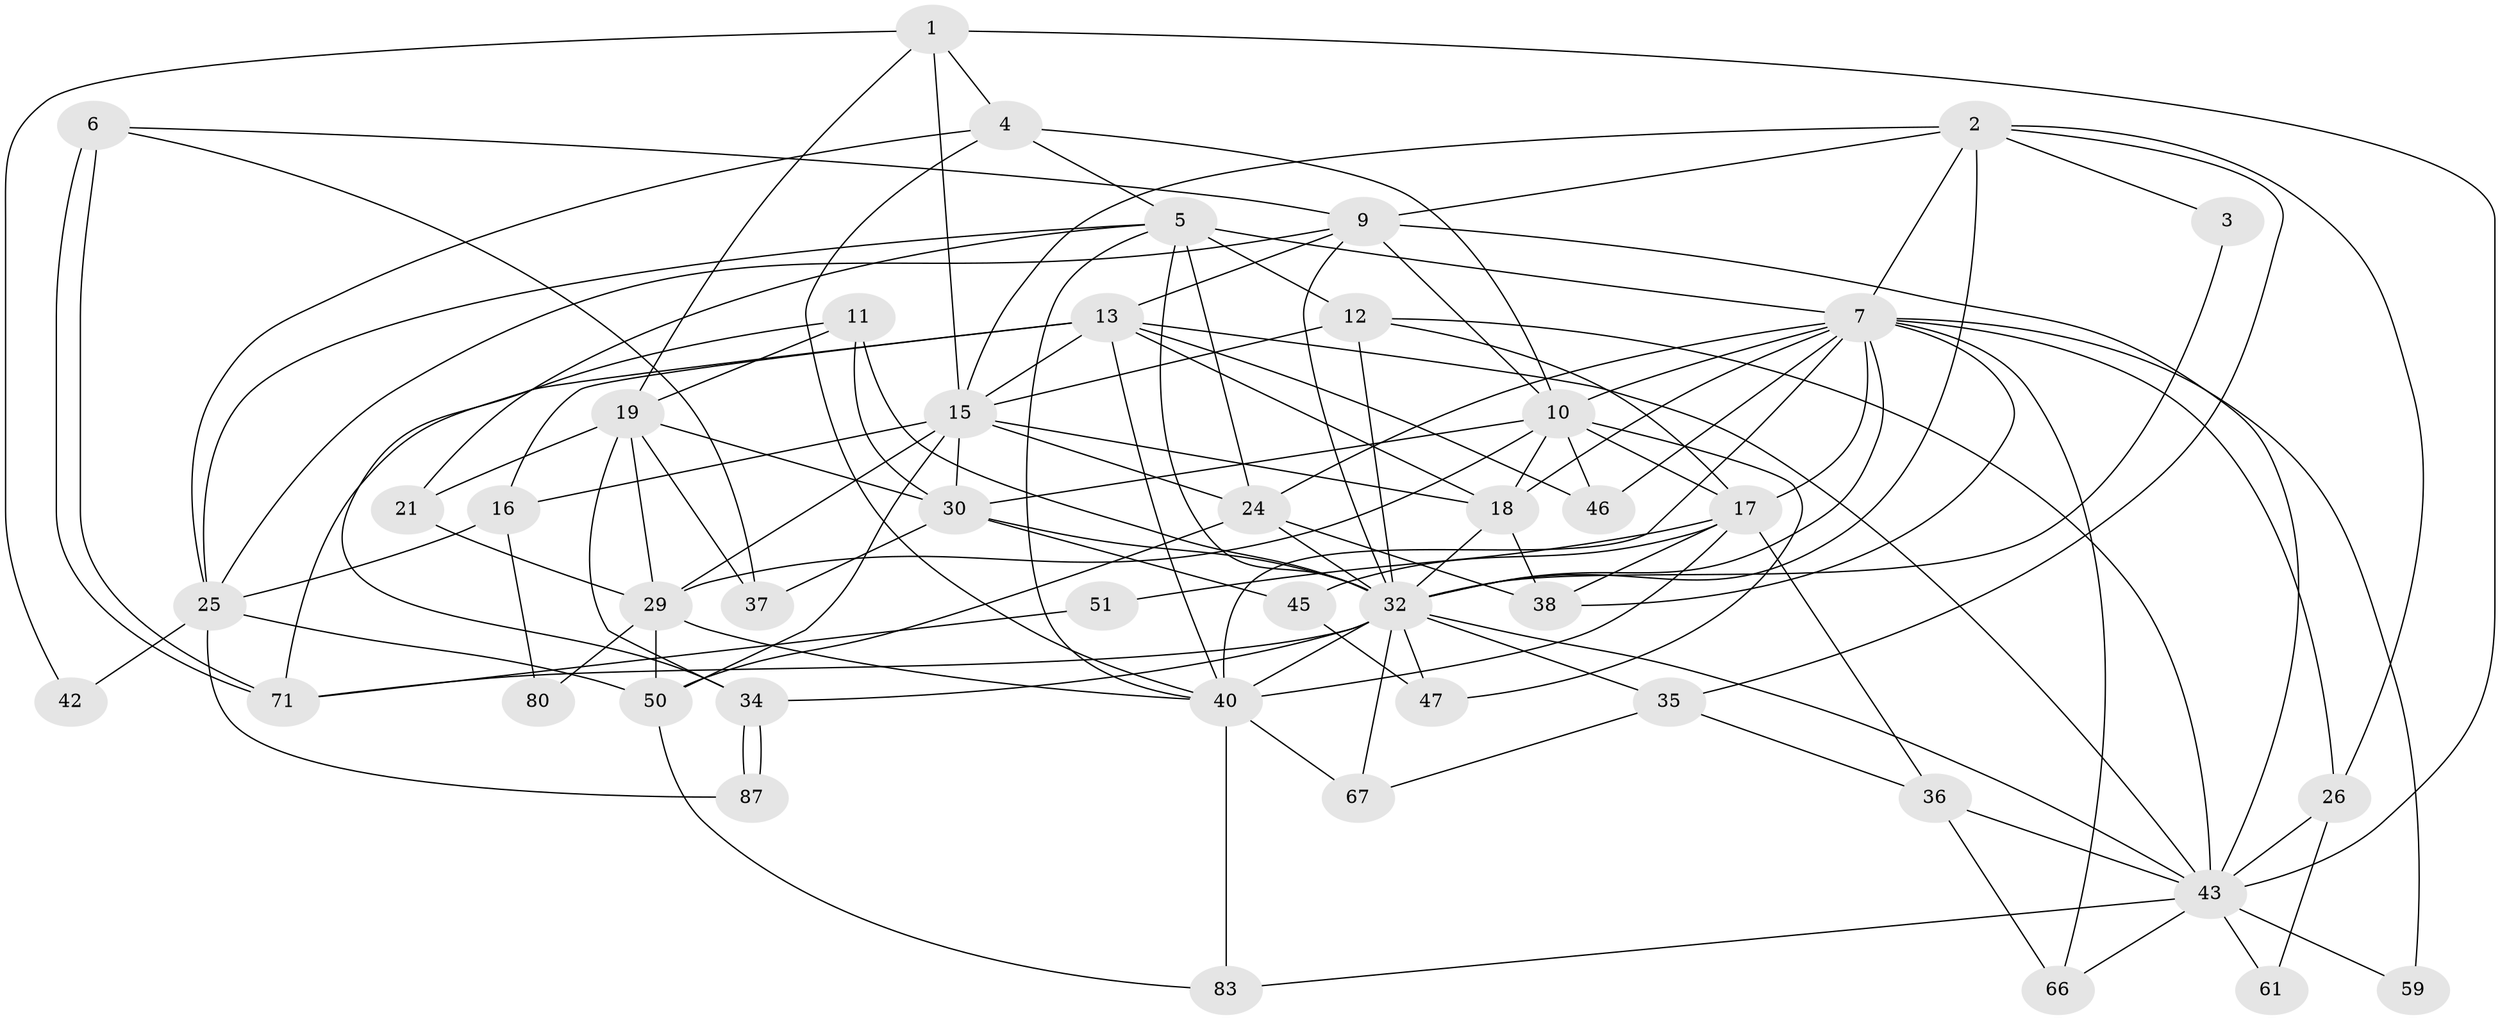 // original degree distribution, {5: 0.17582417582417584, 2: 0.12087912087912088, 3: 0.2857142857142857, 4: 0.26373626373626374, 6: 0.12087912087912088, 7: 0.02197802197802198, 8: 0.01098901098901099}
// Generated by graph-tools (version 1.1) at 2025/18/03/04/25 18:18:33]
// undirected, 45 vertices, 122 edges
graph export_dot {
graph [start="1"]
  node [color=gray90,style=filled];
  1;
  2 [super="+73+64"];
  3;
  4 [super="+20"];
  5 [super="+33+58"];
  6;
  7 [super="+14+8+60"];
  9 [super="+65"];
  10 [super="+79"];
  11;
  12 [super="+49"];
  13 [super="+91"];
  15 [super="+90+69+39"];
  16;
  17 [super="+28+23+22"];
  18 [super="+27"];
  19 [super="+44"];
  21;
  24 [super="+31"];
  25 [super="+78"];
  26;
  29;
  30 [super="+41"];
  32 [super="+57+63+81+48"];
  34 [super="+88"];
  35;
  36;
  37;
  38;
  40 [super="+62+53"];
  42;
  43 [super="+70"];
  45;
  46;
  47;
  50;
  51;
  59;
  61;
  66;
  67;
  71;
  80;
  83;
  87;
  1 -- 42;
  1 -- 15;
  1 -- 19;
  1 -- 4;
  1 -- 43;
  2 -- 26;
  2 -- 3;
  2 -- 32;
  2 -- 35;
  2 -- 15;
  2 -- 7;
  2 -- 9 [weight=2];
  3 -- 32;
  4 -- 5;
  4 -- 25;
  4 -- 10;
  4 -- 40;
  5 -- 21;
  5 -- 12;
  5 -- 7;
  5 -- 32 [weight=2];
  5 -- 24;
  5 -- 40;
  5 -- 25;
  6 -- 71;
  6 -- 71;
  6 -- 37;
  6 -- 9;
  7 -- 66 [weight=2];
  7 -- 24 [weight=3];
  7 -- 38;
  7 -- 46;
  7 -- 26;
  7 -- 59;
  7 -- 32;
  7 -- 18;
  7 -- 17;
  7 -- 10;
  7 -- 40;
  9 -- 13;
  9 -- 32;
  9 -- 25;
  9 -- 43;
  9 -- 10;
  10 -- 29;
  10 -- 47;
  10 -- 17;
  10 -- 18;
  10 -- 46;
  10 -- 30;
  11 -- 19;
  11 -- 34;
  11 -- 32;
  11 -- 30;
  12 -- 32 [weight=2];
  12 -- 17;
  12 -- 15;
  12 -- 43;
  13 -- 71;
  13 -- 16;
  13 -- 46;
  13 -- 15;
  13 -- 18;
  13 -- 43;
  13 -- 40;
  15 -- 16;
  15 -- 18;
  15 -- 29;
  15 -- 24;
  15 -- 50;
  15 -- 30;
  16 -- 25;
  16 -- 80;
  17 -- 40;
  17 -- 45;
  17 -- 38;
  17 -- 51 [weight=2];
  17 -- 36;
  18 -- 32;
  18 -- 38;
  19 -- 37;
  19 -- 34;
  19 -- 21;
  19 -- 29;
  19 -- 30;
  21 -- 29;
  24 -- 32 [weight=2];
  24 -- 50;
  24 -- 38;
  25 -- 42;
  25 -- 50;
  25 -- 87;
  26 -- 61;
  26 -- 43;
  29 -- 40;
  29 -- 50;
  29 -- 80;
  30 -- 37;
  30 -- 32;
  30 -- 45;
  32 -- 71;
  32 -- 47;
  32 -- 35;
  32 -- 67;
  32 -- 34;
  32 -- 43;
  32 -- 40 [weight=2];
  34 -- 87;
  34 -- 87;
  35 -- 36;
  35 -- 67;
  36 -- 66;
  36 -- 43;
  40 -- 67;
  40 -- 83;
  43 -- 83;
  43 -- 66;
  43 -- 59;
  43 -- 61;
  45 -- 47;
  50 -- 83;
  51 -- 71;
}
